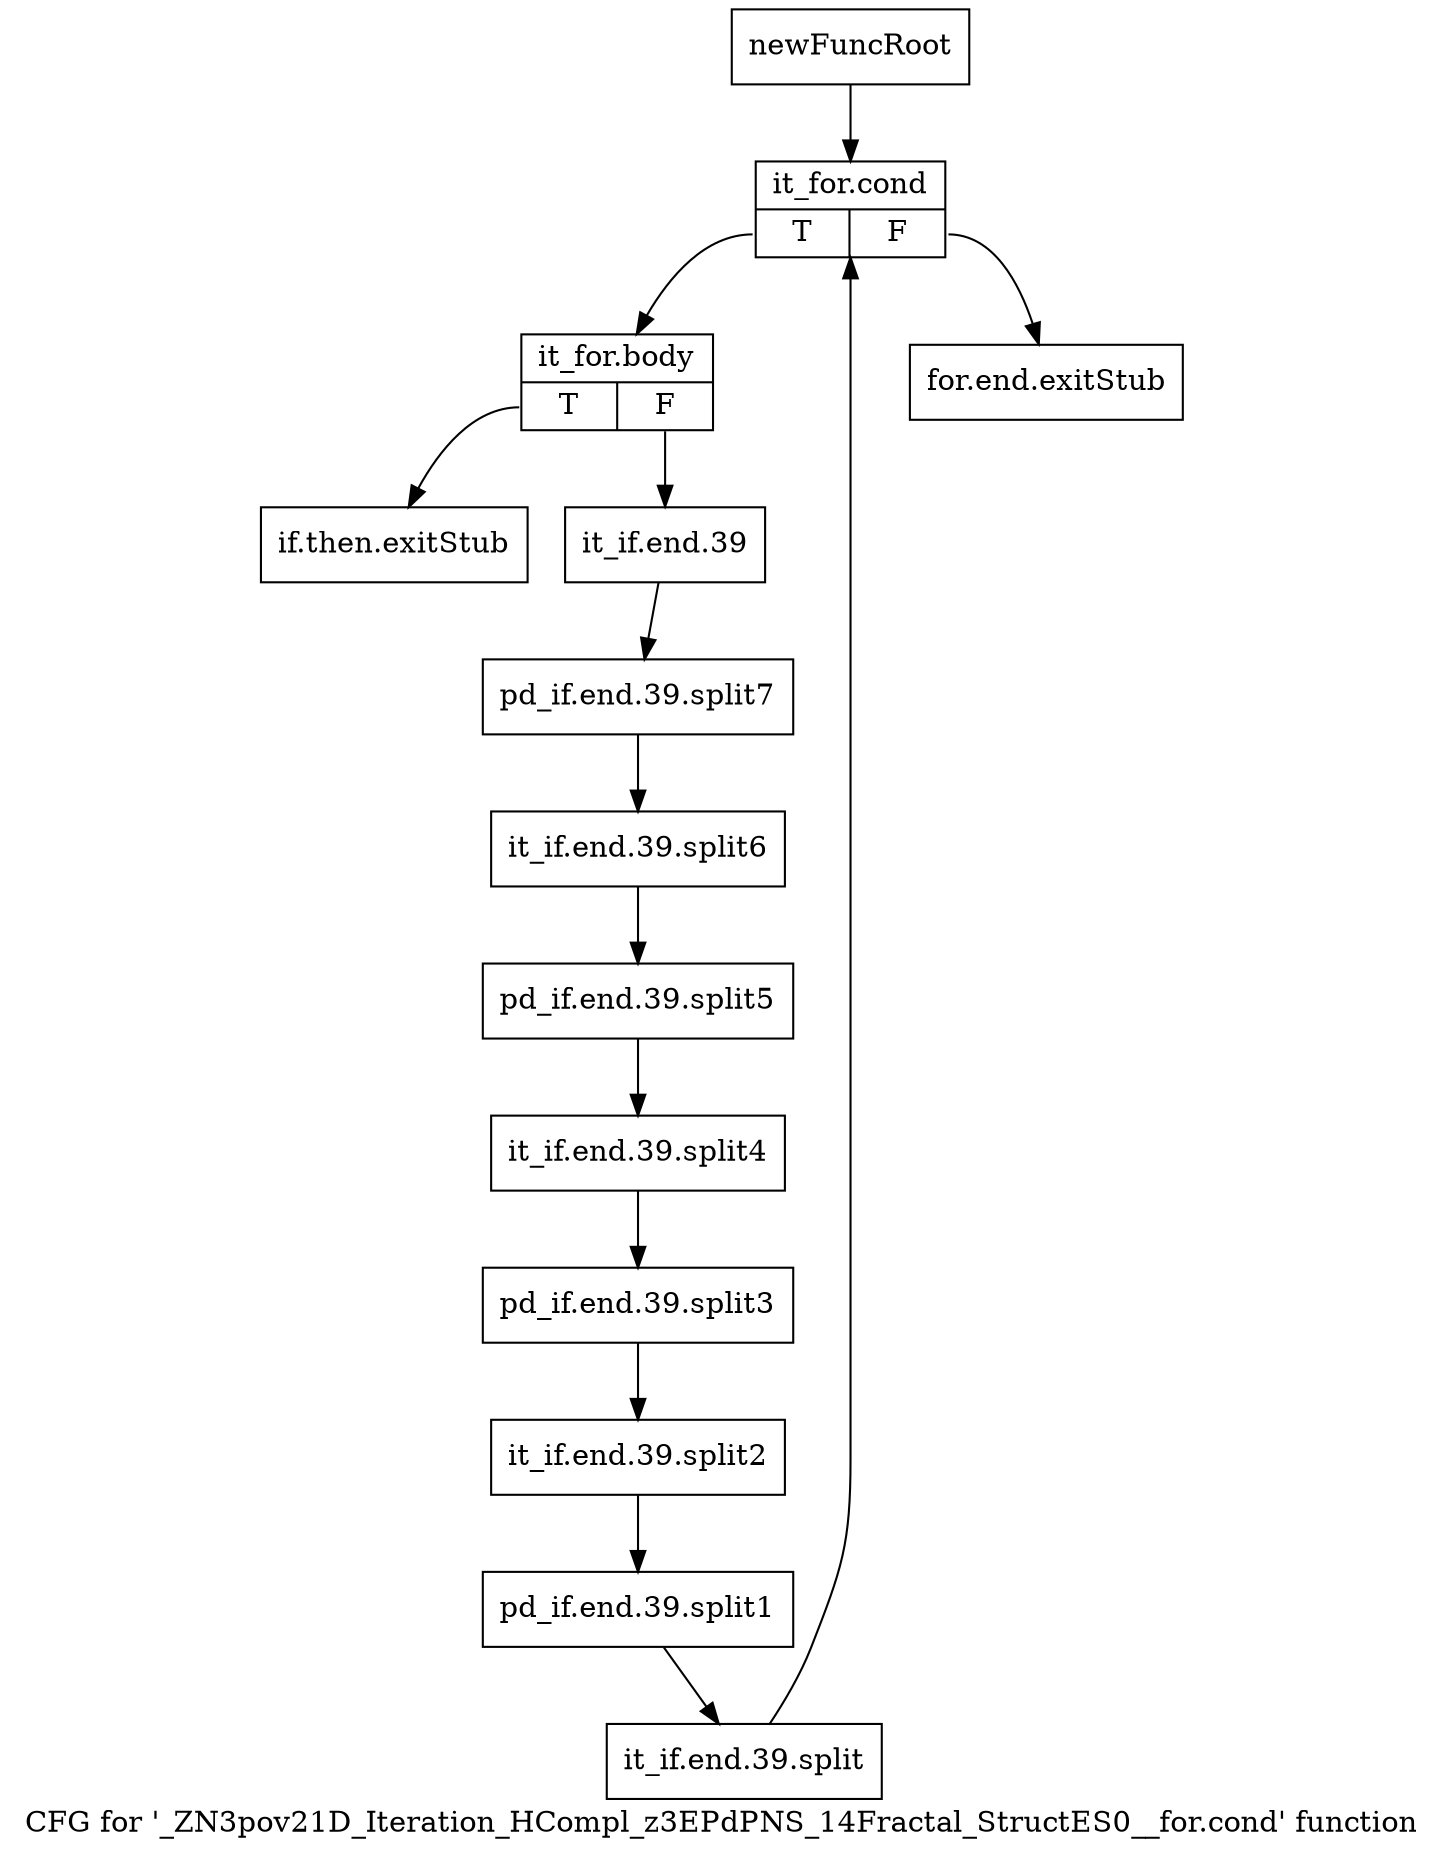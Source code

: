 digraph "CFG for '_ZN3pov21D_Iteration_HCompl_z3EPdPNS_14Fractal_StructES0__for.cond' function" {
	label="CFG for '_ZN3pov21D_Iteration_HCompl_z3EPdPNS_14Fractal_StructES0__for.cond' function";

	Node0x245bde0 [shape=record,label="{newFuncRoot}"];
	Node0x245bde0 -> Node0x1cbd4a0;
	Node0x1cbd400 [shape=record,label="{for.end.exitStub}"];
	Node0x1cbd450 [shape=record,label="{if.then.exitStub}"];
	Node0x1cbd4a0 [shape=record,label="{it_for.cond|{<s0>T|<s1>F}}"];
	Node0x1cbd4a0:s0 -> Node0x1cbd4f0;
	Node0x1cbd4a0:s1 -> Node0x1cbd400;
	Node0x1cbd4f0 [shape=record,label="{it_for.body|{<s0>T|<s1>F}}"];
	Node0x1cbd4f0:s0 -> Node0x1cbd450;
	Node0x1cbd4f0:s1 -> Node0x1cbd540;
	Node0x1cbd540 [shape=record,label="{it_if.end.39}"];
	Node0x1cbd540 -> Node0x36fb3d0;
	Node0x36fb3d0 [shape=record,label="{pd_if.end.39.split7}"];
	Node0x36fb3d0 -> Node0x36eed00;
	Node0x36eed00 [shape=record,label="{it_if.end.39.split6}"];
	Node0x36eed00 -> Node0x36eecb0;
	Node0x36eecb0 [shape=record,label="{pd_if.end.39.split5}"];
	Node0x36eecb0 -> Node0x36eec60;
	Node0x36eec60 [shape=record,label="{it_if.end.39.split4}"];
	Node0x36eec60 -> Node0x36eed50;
	Node0x36eed50 [shape=record,label="{pd_if.end.39.split3}"];
	Node0x36eed50 -> Node0x36eeda0;
	Node0x36eeda0 [shape=record,label="{it_if.end.39.split2}"];
	Node0x36eeda0 -> Node0x36faa90;
	Node0x36faa90 [shape=record,label="{pd_if.end.39.split1}"];
	Node0x36faa90 -> Node0x36facc0;
	Node0x36facc0 [shape=record,label="{it_if.end.39.split}"];
	Node0x36facc0 -> Node0x1cbd4a0;
}
